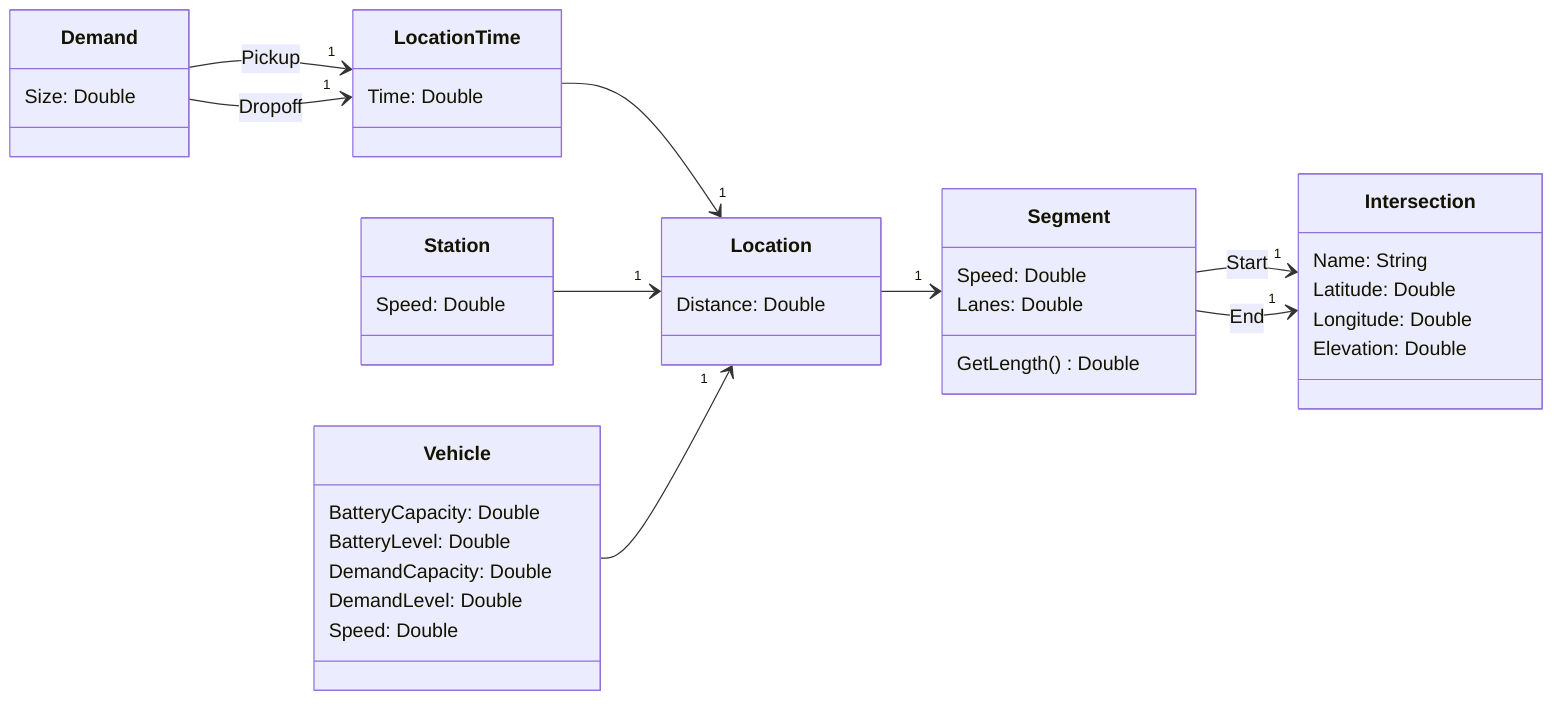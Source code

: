 classDiagram
    direction LR

    class Intersection {
        Name: String
        Latitude: Double
        Longitude: Double
        Elevation: Double
    }
    class Segment {
        Speed: Double
        Lanes: Double
        GetLength() Double
    }
    class Location {
        Distance: Double
    }
    class LocationTime {
        Time: Double
    }
    class Station {
        Speed: Double
    }
    class Vehicle {
        BatteryCapacity: Double
        BatteryLevel: Double
        DemandCapacity: Double
        DemandLevel: Double
        Speed: Double
    }
    class Demand {
        Size: Double
    }
    
    Segment --> "1" Intersection:Start
    Segment --> "1" Intersection:End
    Location --> "1" Segment
    LocationTime --> "1" Location
    Station --> "1" Location
    Vehicle --> "1" Location
    Demand --> "1" LocationTime:Pickup
    Demand --> "1" LocationTime:Dropoff